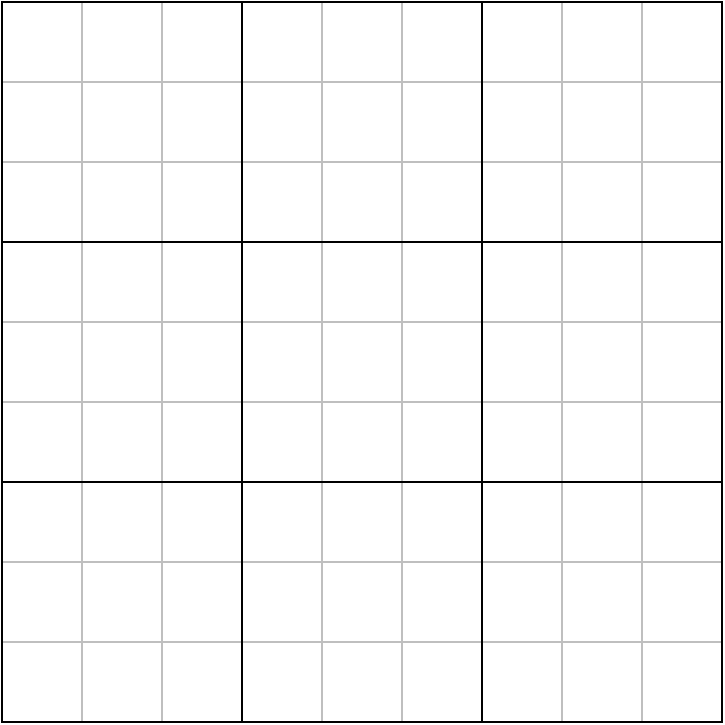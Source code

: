 <mxfile version="13.9.5" type="device"><diagram id="UZlwy3X2oGdAu3hXRvT0" name="9x9"><mxGraphModel dx="1052" dy="783" grid="1" gridSize="10" guides="1" tooltips="1" connect="1" arrows="1" fold="1" page="1" pageScale="1" pageWidth="850" pageHeight="1100" math="0" shadow="0"><root><mxCell id="0"/><mxCell id="1" parent="0"/><mxCell id="8lo00N7XmiDt_4n74tm5-143" value="" style="group" vertex="1" connectable="0" parent="1"><mxGeometry x="40" y="40" width="360" height="360" as="geometry"/></mxCell><mxCell id="8lo00N7XmiDt_4n74tm5-26" value="" style="group" vertex="1" connectable="0" parent="8lo00N7XmiDt_4n74tm5-143"><mxGeometry width="120" height="120" as="geometry"/></mxCell><mxCell id="8lo00N7XmiDt_4n74tm5-27" value="" style="group" vertex="1" connectable="0" parent="8lo00N7XmiDt_4n74tm5-26"><mxGeometry width="120" height="40" as="geometry"/></mxCell><mxCell id="8lo00N7XmiDt_4n74tm5-28" value="" style="whiteSpace=wrap;html=1;aspect=fixed;strokeColor=#BFBFBF;" vertex="1" parent="8lo00N7XmiDt_4n74tm5-27"><mxGeometry width="40" height="40" as="geometry"/></mxCell><mxCell id="8lo00N7XmiDt_4n74tm5-29" value="" style="whiteSpace=wrap;html=1;aspect=fixed;strokeColor=#BFBFBF;" vertex="1" parent="8lo00N7XmiDt_4n74tm5-27"><mxGeometry x="40" width="40" height="40" as="geometry"/></mxCell><mxCell id="8lo00N7XmiDt_4n74tm5-30" value="" style="whiteSpace=wrap;html=1;aspect=fixed;strokeColor=#BFBFBF;" vertex="1" parent="8lo00N7XmiDt_4n74tm5-27"><mxGeometry x="80" width="40" height="40" as="geometry"/></mxCell><mxCell id="8lo00N7XmiDt_4n74tm5-31" value="" style="group" vertex="1" connectable="0" parent="8lo00N7XmiDt_4n74tm5-26"><mxGeometry y="40" width="120" height="40" as="geometry"/></mxCell><mxCell id="8lo00N7XmiDt_4n74tm5-32" value="" style="whiteSpace=wrap;html=1;aspect=fixed;strokeColor=#BFBFBF;" vertex="1" parent="8lo00N7XmiDt_4n74tm5-31"><mxGeometry width="40" height="40" as="geometry"/></mxCell><mxCell id="8lo00N7XmiDt_4n74tm5-33" value="" style="whiteSpace=wrap;html=1;aspect=fixed;strokeColor=#BFBFBF;" vertex="1" parent="8lo00N7XmiDt_4n74tm5-31"><mxGeometry x="40" width="40" height="40" as="geometry"/></mxCell><mxCell id="8lo00N7XmiDt_4n74tm5-34" value="" style="whiteSpace=wrap;html=1;aspect=fixed;strokeColor=#BFBFBF;" vertex="1" parent="8lo00N7XmiDt_4n74tm5-31"><mxGeometry x="80" width="40" height="40" as="geometry"/></mxCell><mxCell id="8lo00N7XmiDt_4n74tm5-35" value="" style="group" vertex="1" connectable="0" parent="8lo00N7XmiDt_4n74tm5-26"><mxGeometry y="80" width="120" height="40" as="geometry"/></mxCell><mxCell id="8lo00N7XmiDt_4n74tm5-36" value="" style="whiteSpace=wrap;html=1;aspect=fixed;strokeColor=#BFBFBF;" vertex="1" parent="8lo00N7XmiDt_4n74tm5-35"><mxGeometry width="40" height="40" as="geometry"/></mxCell><mxCell id="8lo00N7XmiDt_4n74tm5-37" value="" style="whiteSpace=wrap;html=1;aspect=fixed;strokeColor=#BFBFBF;" vertex="1" parent="8lo00N7XmiDt_4n74tm5-35"><mxGeometry x="40" width="40" height="40" as="geometry"/></mxCell><mxCell id="8lo00N7XmiDt_4n74tm5-38" value="" style="whiteSpace=wrap;html=1;aspect=fixed;strokeColor=#BFBFBF;" vertex="1" parent="8lo00N7XmiDt_4n74tm5-35"><mxGeometry x="80" width="40" height="40" as="geometry"/></mxCell><mxCell id="8lo00N7XmiDt_4n74tm5-39" value="" style="group" vertex="1" connectable="0" parent="8lo00N7XmiDt_4n74tm5-143"><mxGeometry x="120" width="120" height="120" as="geometry"/></mxCell><mxCell id="8lo00N7XmiDt_4n74tm5-40" value="" style="group" vertex="1" connectable="0" parent="8lo00N7XmiDt_4n74tm5-39"><mxGeometry width="120" height="40" as="geometry"/></mxCell><mxCell id="8lo00N7XmiDt_4n74tm5-41" value="" style="whiteSpace=wrap;html=1;aspect=fixed;strokeColor=#BFBFBF;" vertex="1" parent="8lo00N7XmiDt_4n74tm5-40"><mxGeometry width="40" height="40" as="geometry"/></mxCell><mxCell id="8lo00N7XmiDt_4n74tm5-42" value="" style="whiteSpace=wrap;html=1;aspect=fixed;strokeColor=#BFBFBF;" vertex="1" parent="8lo00N7XmiDt_4n74tm5-40"><mxGeometry x="40" width="40" height="40" as="geometry"/></mxCell><mxCell id="8lo00N7XmiDt_4n74tm5-43" value="" style="whiteSpace=wrap;html=1;aspect=fixed;strokeColor=#BFBFBF;" vertex="1" parent="8lo00N7XmiDt_4n74tm5-40"><mxGeometry x="80" width="40" height="40" as="geometry"/></mxCell><mxCell id="8lo00N7XmiDt_4n74tm5-44" value="" style="group" vertex="1" connectable="0" parent="8lo00N7XmiDt_4n74tm5-39"><mxGeometry y="40" width="120" height="40" as="geometry"/></mxCell><mxCell id="8lo00N7XmiDt_4n74tm5-45" value="" style="whiteSpace=wrap;html=1;aspect=fixed;strokeColor=#BFBFBF;" vertex="1" parent="8lo00N7XmiDt_4n74tm5-44"><mxGeometry width="40" height="40" as="geometry"/></mxCell><mxCell id="8lo00N7XmiDt_4n74tm5-46" value="" style="whiteSpace=wrap;html=1;aspect=fixed;strokeColor=#BFBFBF;" vertex="1" parent="8lo00N7XmiDt_4n74tm5-44"><mxGeometry x="40" width="40" height="40" as="geometry"/></mxCell><mxCell id="8lo00N7XmiDt_4n74tm5-47" value="" style="whiteSpace=wrap;html=1;aspect=fixed;strokeColor=#BFBFBF;" vertex="1" parent="8lo00N7XmiDt_4n74tm5-44"><mxGeometry x="80" width="40" height="40" as="geometry"/></mxCell><mxCell id="8lo00N7XmiDt_4n74tm5-48" value="" style="group" vertex="1" connectable="0" parent="8lo00N7XmiDt_4n74tm5-39"><mxGeometry y="80" width="120" height="40" as="geometry"/></mxCell><mxCell id="8lo00N7XmiDt_4n74tm5-49" value="" style="whiteSpace=wrap;html=1;aspect=fixed;strokeColor=#BFBFBF;" vertex="1" parent="8lo00N7XmiDt_4n74tm5-48"><mxGeometry width="40" height="40" as="geometry"/></mxCell><mxCell id="8lo00N7XmiDt_4n74tm5-50" value="" style="whiteSpace=wrap;html=1;aspect=fixed;strokeColor=#BFBFBF;" vertex="1" parent="8lo00N7XmiDt_4n74tm5-48"><mxGeometry x="40" width="40" height="40" as="geometry"/></mxCell><mxCell id="8lo00N7XmiDt_4n74tm5-51" value="" style="whiteSpace=wrap;html=1;aspect=fixed;strokeColor=#BFBFBF;" vertex="1" parent="8lo00N7XmiDt_4n74tm5-48"><mxGeometry x="80" width="40" height="40" as="geometry"/></mxCell><mxCell id="8lo00N7XmiDt_4n74tm5-52" value="" style="group" vertex="1" connectable="0" parent="8lo00N7XmiDt_4n74tm5-143"><mxGeometry x="240" width="120" height="120" as="geometry"/></mxCell><mxCell id="8lo00N7XmiDt_4n74tm5-53" value="" style="group" vertex="1" connectable="0" parent="8lo00N7XmiDt_4n74tm5-52"><mxGeometry width="120" height="40" as="geometry"/></mxCell><mxCell id="8lo00N7XmiDt_4n74tm5-54" value="" style="whiteSpace=wrap;html=1;aspect=fixed;strokeColor=#BFBFBF;" vertex="1" parent="8lo00N7XmiDt_4n74tm5-53"><mxGeometry width="40" height="40" as="geometry"/></mxCell><mxCell id="8lo00N7XmiDt_4n74tm5-55" value="" style="whiteSpace=wrap;html=1;aspect=fixed;strokeColor=#BFBFBF;" vertex="1" parent="8lo00N7XmiDt_4n74tm5-53"><mxGeometry x="40" width="40" height="40" as="geometry"/></mxCell><mxCell id="8lo00N7XmiDt_4n74tm5-56" value="" style="whiteSpace=wrap;html=1;aspect=fixed;strokeColor=#BFBFBF;" vertex="1" parent="8lo00N7XmiDt_4n74tm5-53"><mxGeometry x="80" width="40" height="40" as="geometry"/></mxCell><mxCell id="8lo00N7XmiDt_4n74tm5-57" value="" style="group" vertex="1" connectable="0" parent="8lo00N7XmiDt_4n74tm5-52"><mxGeometry y="40" width="120" height="40" as="geometry"/></mxCell><mxCell id="8lo00N7XmiDt_4n74tm5-58" value="" style="whiteSpace=wrap;html=1;aspect=fixed;strokeColor=#BFBFBF;" vertex="1" parent="8lo00N7XmiDt_4n74tm5-57"><mxGeometry width="40" height="40" as="geometry"/></mxCell><mxCell id="8lo00N7XmiDt_4n74tm5-59" value="" style="whiteSpace=wrap;html=1;aspect=fixed;strokeColor=#BFBFBF;" vertex="1" parent="8lo00N7XmiDt_4n74tm5-57"><mxGeometry x="40" width="40" height="40" as="geometry"/></mxCell><mxCell id="8lo00N7XmiDt_4n74tm5-60" value="" style="whiteSpace=wrap;html=1;aspect=fixed;strokeColor=#BFBFBF;" vertex="1" parent="8lo00N7XmiDt_4n74tm5-57"><mxGeometry x="80" width="40" height="40" as="geometry"/></mxCell><mxCell id="8lo00N7XmiDt_4n74tm5-61" value="" style="group" vertex="1" connectable="0" parent="8lo00N7XmiDt_4n74tm5-52"><mxGeometry y="80" width="120" height="40" as="geometry"/></mxCell><mxCell id="8lo00N7XmiDt_4n74tm5-62" value="" style="whiteSpace=wrap;html=1;aspect=fixed;strokeColor=#BFBFBF;" vertex="1" parent="8lo00N7XmiDt_4n74tm5-61"><mxGeometry width="40" height="40" as="geometry"/></mxCell><mxCell id="8lo00N7XmiDt_4n74tm5-63" value="" style="whiteSpace=wrap;html=1;aspect=fixed;strokeColor=#BFBFBF;" vertex="1" parent="8lo00N7XmiDt_4n74tm5-61"><mxGeometry x="40" width="40" height="40" as="geometry"/></mxCell><mxCell id="8lo00N7XmiDt_4n74tm5-64" value="" style="whiteSpace=wrap;html=1;aspect=fixed;strokeColor=#BFBFBF;" vertex="1" parent="8lo00N7XmiDt_4n74tm5-61"><mxGeometry x="80" width="40" height="40" as="geometry"/></mxCell><mxCell id="8lo00N7XmiDt_4n74tm5-65" value="" style="group" vertex="1" connectable="0" parent="8lo00N7XmiDt_4n74tm5-143"><mxGeometry x="240" y="120" width="120" height="120" as="geometry"/></mxCell><mxCell id="8lo00N7XmiDt_4n74tm5-66" value="" style="group" vertex="1" connectable="0" parent="8lo00N7XmiDt_4n74tm5-65"><mxGeometry width="120" height="40" as="geometry"/></mxCell><mxCell id="8lo00N7XmiDt_4n74tm5-67" value="" style="whiteSpace=wrap;html=1;aspect=fixed;strokeColor=#BFBFBF;" vertex="1" parent="8lo00N7XmiDt_4n74tm5-66"><mxGeometry width="40" height="40" as="geometry"/></mxCell><mxCell id="8lo00N7XmiDt_4n74tm5-68" value="" style="whiteSpace=wrap;html=1;aspect=fixed;strokeColor=#BFBFBF;" vertex="1" parent="8lo00N7XmiDt_4n74tm5-66"><mxGeometry x="40" width="40" height="40" as="geometry"/></mxCell><mxCell id="8lo00N7XmiDt_4n74tm5-69" value="" style="whiteSpace=wrap;html=1;aspect=fixed;strokeColor=#BFBFBF;" vertex="1" parent="8lo00N7XmiDt_4n74tm5-66"><mxGeometry x="80" width="40" height="40" as="geometry"/></mxCell><mxCell id="8lo00N7XmiDt_4n74tm5-70" value="" style="group" vertex="1" connectable="0" parent="8lo00N7XmiDt_4n74tm5-65"><mxGeometry y="40" width="120" height="40" as="geometry"/></mxCell><mxCell id="8lo00N7XmiDt_4n74tm5-71" value="" style="whiteSpace=wrap;html=1;aspect=fixed;strokeColor=#BFBFBF;" vertex="1" parent="8lo00N7XmiDt_4n74tm5-70"><mxGeometry width="40" height="40" as="geometry"/></mxCell><mxCell id="8lo00N7XmiDt_4n74tm5-72" value="" style="whiteSpace=wrap;html=1;aspect=fixed;strokeColor=#BFBFBF;" vertex="1" parent="8lo00N7XmiDt_4n74tm5-70"><mxGeometry x="40" width="40" height="40" as="geometry"/></mxCell><mxCell id="8lo00N7XmiDt_4n74tm5-73" value="" style="whiteSpace=wrap;html=1;aspect=fixed;strokeColor=#BFBFBF;" vertex="1" parent="8lo00N7XmiDt_4n74tm5-70"><mxGeometry x="80" width="40" height="40" as="geometry"/></mxCell><mxCell id="8lo00N7XmiDt_4n74tm5-74" value="" style="group" vertex="1" connectable="0" parent="8lo00N7XmiDt_4n74tm5-65"><mxGeometry y="80" width="120" height="40" as="geometry"/></mxCell><mxCell id="8lo00N7XmiDt_4n74tm5-75" value="" style="whiteSpace=wrap;html=1;aspect=fixed;strokeColor=#BFBFBF;" vertex="1" parent="8lo00N7XmiDt_4n74tm5-74"><mxGeometry width="40" height="40" as="geometry"/></mxCell><mxCell id="8lo00N7XmiDt_4n74tm5-76" value="" style="whiteSpace=wrap;html=1;aspect=fixed;strokeColor=#BFBFBF;" vertex="1" parent="8lo00N7XmiDt_4n74tm5-74"><mxGeometry x="40" width="40" height="40" as="geometry"/></mxCell><mxCell id="8lo00N7XmiDt_4n74tm5-77" value="" style="whiteSpace=wrap;html=1;aspect=fixed;strokeColor=#BFBFBF;" vertex="1" parent="8lo00N7XmiDt_4n74tm5-74"><mxGeometry x="80" width="40" height="40" as="geometry"/></mxCell><mxCell id="8lo00N7XmiDt_4n74tm5-78" value="" style="group" vertex="1" connectable="0" parent="8lo00N7XmiDt_4n74tm5-143"><mxGeometry x="120" y="120" width="120" height="120" as="geometry"/></mxCell><mxCell id="8lo00N7XmiDt_4n74tm5-79" value="" style="group" vertex="1" connectable="0" parent="8lo00N7XmiDt_4n74tm5-78"><mxGeometry width="120" height="40" as="geometry"/></mxCell><mxCell id="8lo00N7XmiDt_4n74tm5-80" value="" style="whiteSpace=wrap;html=1;aspect=fixed;strokeColor=#BFBFBF;" vertex="1" parent="8lo00N7XmiDt_4n74tm5-79"><mxGeometry width="40" height="40" as="geometry"/></mxCell><mxCell id="8lo00N7XmiDt_4n74tm5-81" value="" style="whiteSpace=wrap;html=1;aspect=fixed;strokeColor=#BFBFBF;" vertex="1" parent="8lo00N7XmiDt_4n74tm5-79"><mxGeometry x="40" width="40" height="40" as="geometry"/></mxCell><mxCell id="8lo00N7XmiDt_4n74tm5-82" value="" style="whiteSpace=wrap;html=1;aspect=fixed;strokeColor=#BFBFBF;" vertex="1" parent="8lo00N7XmiDt_4n74tm5-79"><mxGeometry x="80" width="40" height="40" as="geometry"/></mxCell><mxCell id="8lo00N7XmiDt_4n74tm5-83" value="" style="group" vertex="1" connectable="0" parent="8lo00N7XmiDt_4n74tm5-78"><mxGeometry y="40" width="120" height="40" as="geometry"/></mxCell><mxCell id="8lo00N7XmiDt_4n74tm5-84" value="" style="whiteSpace=wrap;html=1;aspect=fixed;strokeColor=#BFBFBF;" vertex="1" parent="8lo00N7XmiDt_4n74tm5-83"><mxGeometry width="40" height="40" as="geometry"/></mxCell><mxCell id="8lo00N7XmiDt_4n74tm5-85" value="" style="whiteSpace=wrap;html=1;aspect=fixed;strokeColor=#BFBFBF;" vertex="1" parent="8lo00N7XmiDt_4n74tm5-83"><mxGeometry x="40" width="40" height="40" as="geometry"/></mxCell><mxCell id="8lo00N7XmiDt_4n74tm5-86" value="" style="whiteSpace=wrap;html=1;aspect=fixed;strokeColor=#BFBFBF;" vertex="1" parent="8lo00N7XmiDt_4n74tm5-83"><mxGeometry x="80" width="40" height="40" as="geometry"/></mxCell><mxCell id="8lo00N7XmiDt_4n74tm5-87" value="" style="group" vertex="1" connectable="0" parent="8lo00N7XmiDt_4n74tm5-78"><mxGeometry y="80" width="120" height="40" as="geometry"/></mxCell><mxCell id="8lo00N7XmiDt_4n74tm5-88" value="" style="whiteSpace=wrap;html=1;aspect=fixed;strokeColor=#BFBFBF;" vertex="1" parent="8lo00N7XmiDt_4n74tm5-87"><mxGeometry width="40" height="40" as="geometry"/></mxCell><mxCell id="8lo00N7XmiDt_4n74tm5-89" value="" style="whiteSpace=wrap;html=1;aspect=fixed;strokeColor=#BFBFBF;" vertex="1" parent="8lo00N7XmiDt_4n74tm5-87"><mxGeometry x="40" width="40" height="40" as="geometry"/></mxCell><mxCell id="8lo00N7XmiDt_4n74tm5-90" value="" style="whiteSpace=wrap;html=1;aspect=fixed;strokeColor=#BFBFBF;" vertex="1" parent="8lo00N7XmiDt_4n74tm5-87"><mxGeometry x="80" width="40" height="40" as="geometry"/></mxCell><mxCell id="8lo00N7XmiDt_4n74tm5-91" value="" style="group" vertex="1" connectable="0" parent="8lo00N7XmiDt_4n74tm5-143"><mxGeometry y="120" width="120" height="120" as="geometry"/></mxCell><mxCell id="8lo00N7XmiDt_4n74tm5-92" value="" style="group" vertex="1" connectable="0" parent="8lo00N7XmiDt_4n74tm5-91"><mxGeometry width="120" height="40" as="geometry"/></mxCell><mxCell id="8lo00N7XmiDt_4n74tm5-93" value="" style="whiteSpace=wrap;html=1;aspect=fixed;strokeColor=#BFBFBF;" vertex="1" parent="8lo00N7XmiDt_4n74tm5-92"><mxGeometry width="40" height="40" as="geometry"/></mxCell><mxCell id="8lo00N7XmiDt_4n74tm5-94" value="" style="whiteSpace=wrap;html=1;aspect=fixed;strokeColor=#BFBFBF;" vertex="1" parent="8lo00N7XmiDt_4n74tm5-92"><mxGeometry x="40" width="40" height="40" as="geometry"/></mxCell><mxCell id="8lo00N7XmiDt_4n74tm5-95" value="" style="whiteSpace=wrap;html=1;aspect=fixed;strokeColor=#BFBFBF;" vertex="1" parent="8lo00N7XmiDt_4n74tm5-92"><mxGeometry x="80" width="40" height="40" as="geometry"/></mxCell><mxCell id="8lo00N7XmiDt_4n74tm5-96" value="" style="group" vertex="1" connectable="0" parent="8lo00N7XmiDt_4n74tm5-91"><mxGeometry y="40" width="120" height="40" as="geometry"/></mxCell><mxCell id="8lo00N7XmiDt_4n74tm5-97" value="" style="whiteSpace=wrap;html=1;aspect=fixed;strokeColor=#BFBFBF;" vertex="1" parent="8lo00N7XmiDt_4n74tm5-96"><mxGeometry width="40" height="40" as="geometry"/></mxCell><mxCell id="8lo00N7XmiDt_4n74tm5-98" value="" style="whiteSpace=wrap;html=1;aspect=fixed;strokeColor=#BFBFBF;" vertex="1" parent="8lo00N7XmiDt_4n74tm5-96"><mxGeometry x="40" width="40" height="40" as="geometry"/></mxCell><mxCell id="8lo00N7XmiDt_4n74tm5-99" value="" style="whiteSpace=wrap;html=1;aspect=fixed;strokeColor=#BFBFBF;" vertex="1" parent="8lo00N7XmiDt_4n74tm5-96"><mxGeometry x="80" width="40" height="40" as="geometry"/></mxCell><mxCell id="8lo00N7XmiDt_4n74tm5-100" value="" style="group" vertex="1" connectable="0" parent="8lo00N7XmiDt_4n74tm5-91"><mxGeometry y="80" width="120" height="40" as="geometry"/></mxCell><mxCell id="8lo00N7XmiDt_4n74tm5-101" value="" style="whiteSpace=wrap;html=1;aspect=fixed;strokeColor=#BFBFBF;" vertex="1" parent="8lo00N7XmiDt_4n74tm5-100"><mxGeometry width="40" height="40" as="geometry"/></mxCell><mxCell id="8lo00N7XmiDt_4n74tm5-102" value="" style="whiteSpace=wrap;html=1;aspect=fixed;strokeColor=#BFBFBF;" vertex="1" parent="8lo00N7XmiDt_4n74tm5-100"><mxGeometry x="40" width="40" height="40" as="geometry"/></mxCell><mxCell id="8lo00N7XmiDt_4n74tm5-103" value="" style="whiteSpace=wrap;html=1;aspect=fixed;strokeColor=#BFBFBF;" vertex="1" parent="8lo00N7XmiDt_4n74tm5-100"><mxGeometry x="80" width="40" height="40" as="geometry"/></mxCell><mxCell id="8lo00N7XmiDt_4n74tm5-104" value="" style="group" vertex="1" connectable="0" parent="8lo00N7XmiDt_4n74tm5-143"><mxGeometry y="240" width="120" height="120" as="geometry"/></mxCell><mxCell id="8lo00N7XmiDt_4n74tm5-105" value="" style="group" vertex="1" connectable="0" parent="8lo00N7XmiDt_4n74tm5-104"><mxGeometry width="120" height="40" as="geometry"/></mxCell><mxCell id="8lo00N7XmiDt_4n74tm5-106" value="" style="whiteSpace=wrap;html=1;aspect=fixed;strokeColor=#BFBFBF;" vertex="1" parent="8lo00N7XmiDt_4n74tm5-105"><mxGeometry width="40" height="40" as="geometry"/></mxCell><mxCell id="8lo00N7XmiDt_4n74tm5-107" value="" style="whiteSpace=wrap;html=1;aspect=fixed;strokeColor=#BFBFBF;" vertex="1" parent="8lo00N7XmiDt_4n74tm5-105"><mxGeometry x="40" width="40" height="40" as="geometry"/></mxCell><mxCell id="8lo00N7XmiDt_4n74tm5-108" value="" style="whiteSpace=wrap;html=1;aspect=fixed;strokeColor=#BFBFBF;" vertex="1" parent="8lo00N7XmiDt_4n74tm5-105"><mxGeometry x="80" width="40" height="40" as="geometry"/></mxCell><mxCell id="8lo00N7XmiDt_4n74tm5-109" value="" style="group" vertex="1" connectable="0" parent="8lo00N7XmiDt_4n74tm5-104"><mxGeometry y="40" width="120" height="40" as="geometry"/></mxCell><mxCell id="8lo00N7XmiDt_4n74tm5-110" value="" style="whiteSpace=wrap;html=1;aspect=fixed;strokeColor=#BFBFBF;" vertex="1" parent="8lo00N7XmiDt_4n74tm5-109"><mxGeometry width="40" height="40" as="geometry"/></mxCell><mxCell id="8lo00N7XmiDt_4n74tm5-111" value="" style="whiteSpace=wrap;html=1;aspect=fixed;strokeColor=#BFBFBF;" vertex="1" parent="8lo00N7XmiDt_4n74tm5-109"><mxGeometry x="40" width="40" height="40" as="geometry"/></mxCell><mxCell id="8lo00N7XmiDt_4n74tm5-112" value="" style="whiteSpace=wrap;html=1;aspect=fixed;strokeColor=#BFBFBF;" vertex="1" parent="8lo00N7XmiDt_4n74tm5-109"><mxGeometry x="80" width="40" height="40" as="geometry"/></mxCell><mxCell id="8lo00N7XmiDt_4n74tm5-113" value="" style="group" vertex="1" connectable="0" parent="8lo00N7XmiDt_4n74tm5-104"><mxGeometry y="80" width="120" height="40" as="geometry"/></mxCell><mxCell id="8lo00N7XmiDt_4n74tm5-114" value="" style="whiteSpace=wrap;html=1;aspect=fixed;strokeColor=#BFBFBF;" vertex="1" parent="8lo00N7XmiDt_4n74tm5-113"><mxGeometry width="40" height="40" as="geometry"/></mxCell><mxCell id="8lo00N7XmiDt_4n74tm5-115" value="" style="whiteSpace=wrap;html=1;aspect=fixed;strokeColor=#BFBFBF;" vertex="1" parent="8lo00N7XmiDt_4n74tm5-113"><mxGeometry x="40" width="40" height="40" as="geometry"/></mxCell><mxCell id="8lo00N7XmiDt_4n74tm5-116" value="" style="whiteSpace=wrap;html=1;aspect=fixed;strokeColor=#BFBFBF;" vertex="1" parent="8lo00N7XmiDt_4n74tm5-113"><mxGeometry x="80" width="40" height="40" as="geometry"/></mxCell><mxCell id="8lo00N7XmiDt_4n74tm5-117" value="" style="group" vertex="1" connectable="0" parent="8lo00N7XmiDt_4n74tm5-143"><mxGeometry x="120" y="240" width="120" height="120" as="geometry"/></mxCell><mxCell id="8lo00N7XmiDt_4n74tm5-118" value="" style="group" vertex="1" connectable="0" parent="8lo00N7XmiDt_4n74tm5-117"><mxGeometry width="120" height="40" as="geometry"/></mxCell><mxCell id="8lo00N7XmiDt_4n74tm5-119" value="" style="whiteSpace=wrap;html=1;aspect=fixed;strokeColor=#BFBFBF;" vertex="1" parent="8lo00N7XmiDt_4n74tm5-118"><mxGeometry width="40" height="40" as="geometry"/></mxCell><mxCell id="8lo00N7XmiDt_4n74tm5-120" value="" style="whiteSpace=wrap;html=1;aspect=fixed;strokeColor=#BFBFBF;" vertex="1" parent="8lo00N7XmiDt_4n74tm5-118"><mxGeometry x="40" width="40" height="40" as="geometry"/></mxCell><mxCell id="8lo00N7XmiDt_4n74tm5-121" value="" style="whiteSpace=wrap;html=1;aspect=fixed;strokeColor=#BFBFBF;" vertex="1" parent="8lo00N7XmiDt_4n74tm5-118"><mxGeometry x="80" width="40" height="40" as="geometry"/></mxCell><mxCell id="8lo00N7XmiDt_4n74tm5-122" value="" style="group" vertex="1" connectable="0" parent="8lo00N7XmiDt_4n74tm5-117"><mxGeometry y="40" width="120" height="40" as="geometry"/></mxCell><mxCell id="8lo00N7XmiDt_4n74tm5-123" value="" style="whiteSpace=wrap;html=1;aspect=fixed;strokeColor=#BFBFBF;" vertex="1" parent="8lo00N7XmiDt_4n74tm5-122"><mxGeometry width="40" height="40" as="geometry"/></mxCell><mxCell id="8lo00N7XmiDt_4n74tm5-124" value="" style="whiteSpace=wrap;html=1;aspect=fixed;strokeColor=#BFBFBF;" vertex="1" parent="8lo00N7XmiDt_4n74tm5-122"><mxGeometry x="40" width="40" height="40" as="geometry"/></mxCell><mxCell id="8lo00N7XmiDt_4n74tm5-125" value="" style="whiteSpace=wrap;html=1;aspect=fixed;strokeColor=#BFBFBF;" vertex="1" parent="8lo00N7XmiDt_4n74tm5-122"><mxGeometry x="80" width="40" height="40" as="geometry"/></mxCell><mxCell id="8lo00N7XmiDt_4n74tm5-126" value="" style="group" vertex="1" connectable="0" parent="8lo00N7XmiDt_4n74tm5-117"><mxGeometry y="80" width="120" height="40" as="geometry"/></mxCell><mxCell id="8lo00N7XmiDt_4n74tm5-127" value="" style="whiteSpace=wrap;html=1;aspect=fixed;strokeColor=#BFBFBF;" vertex="1" parent="8lo00N7XmiDt_4n74tm5-126"><mxGeometry width="40" height="40" as="geometry"/></mxCell><mxCell id="8lo00N7XmiDt_4n74tm5-128" value="" style="whiteSpace=wrap;html=1;aspect=fixed;strokeColor=#BFBFBF;" vertex="1" parent="8lo00N7XmiDt_4n74tm5-126"><mxGeometry x="40" width="40" height="40" as="geometry"/></mxCell><mxCell id="8lo00N7XmiDt_4n74tm5-129" value="" style="whiteSpace=wrap;html=1;aspect=fixed;strokeColor=#BFBFBF;" vertex="1" parent="8lo00N7XmiDt_4n74tm5-126"><mxGeometry x="80" width="40" height="40" as="geometry"/></mxCell><mxCell id="8lo00N7XmiDt_4n74tm5-130" value="" style="group" vertex="1" connectable="0" parent="8lo00N7XmiDt_4n74tm5-143"><mxGeometry x="240" y="240" width="120" height="120" as="geometry"/></mxCell><mxCell id="8lo00N7XmiDt_4n74tm5-131" value="" style="group" vertex="1" connectable="0" parent="8lo00N7XmiDt_4n74tm5-130"><mxGeometry width="120" height="40" as="geometry"/></mxCell><mxCell id="8lo00N7XmiDt_4n74tm5-132" value="" style="whiteSpace=wrap;html=1;aspect=fixed;strokeColor=#BFBFBF;" vertex="1" parent="8lo00N7XmiDt_4n74tm5-131"><mxGeometry width="40" height="40" as="geometry"/></mxCell><mxCell id="8lo00N7XmiDt_4n74tm5-133" value="" style="whiteSpace=wrap;html=1;aspect=fixed;strokeColor=#BFBFBF;" vertex="1" parent="8lo00N7XmiDt_4n74tm5-131"><mxGeometry x="40" width="40" height="40" as="geometry"/></mxCell><mxCell id="8lo00N7XmiDt_4n74tm5-134" value="" style="whiteSpace=wrap;html=1;aspect=fixed;strokeColor=#BFBFBF;" vertex="1" parent="8lo00N7XmiDt_4n74tm5-131"><mxGeometry x="80" width="40" height="40" as="geometry"/></mxCell><mxCell id="8lo00N7XmiDt_4n74tm5-135" value="" style="group" vertex="1" connectable="0" parent="8lo00N7XmiDt_4n74tm5-130"><mxGeometry y="40" width="120" height="40" as="geometry"/></mxCell><mxCell id="8lo00N7XmiDt_4n74tm5-136" value="" style="whiteSpace=wrap;html=1;aspect=fixed;strokeColor=#BFBFBF;" vertex="1" parent="8lo00N7XmiDt_4n74tm5-135"><mxGeometry width="40" height="40" as="geometry"/></mxCell><mxCell id="8lo00N7XmiDt_4n74tm5-137" value="" style="whiteSpace=wrap;html=1;aspect=fixed;strokeColor=#BFBFBF;" vertex="1" parent="8lo00N7XmiDt_4n74tm5-135"><mxGeometry x="40" width="40" height="40" as="geometry"/></mxCell><mxCell id="8lo00N7XmiDt_4n74tm5-138" value="" style="whiteSpace=wrap;html=1;aspect=fixed;strokeColor=#BFBFBF;" vertex="1" parent="8lo00N7XmiDt_4n74tm5-135"><mxGeometry x="80" width="40" height="40" as="geometry"/></mxCell><mxCell id="8lo00N7XmiDt_4n74tm5-139" value="" style="group" vertex="1" connectable="0" parent="8lo00N7XmiDt_4n74tm5-130"><mxGeometry y="80" width="120" height="40" as="geometry"/></mxCell><mxCell id="8lo00N7XmiDt_4n74tm5-140" value="" style="whiteSpace=wrap;html=1;aspect=fixed;strokeColor=#BFBFBF;" vertex="1" parent="8lo00N7XmiDt_4n74tm5-139"><mxGeometry width="40" height="40" as="geometry"/></mxCell><mxCell id="8lo00N7XmiDt_4n74tm5-141" value="" style="whiteSpace=wrap;html=1;aspect=fixed;strokeColor=#BFBFBF;" vertex="1" parent="8lo00N7XmiDt_4n74tm5-139"><mxGeometry x="40" width="40" height="40" as="geometry"/></mxCell><mxCell id="8lo00N7XmiDt_4n74tm5-142" value="" style="whiteSpace=wrap;html=1;aspect=fixed;strokeColor=#BFBFBF;" vertex="1" parent="8lo00N7XmiDt_4n74tm5-139"><mxGeometry x="80" width="40" height="40" as="geometry"/></mxCell><mxCell id="8lo00N7XmiDt_4n74tm5-1" value="" style="whiteSpace=wrap;html=1;aspect=fixed;fillColor=none;" vertex="1" parent="1"><mxGeometry x="40" y="40" width="120" height="120" as="geometry"/></mxCell><mxCell id="8lo00N7XmiDt_4n74tm5-2" value="" style="whiteSpace=wrap;html=1;aspect=fixed;fillColor=none;" vertex="1" parent="1"><mxGeometry x="40" y="160" width="120" height="120" as="geometry"/></mxCell><mxCell id="8lo00N7XmiDt_4n74tm5-3" value="" style="whiteSpace=wrap;html=1;aspect=fixed;fillColor=none;" vertex="1" parent="1"><mxGeometry x="160" y="160" width="120" height="120" as="geometry"/></mxCell><mxCell id="8lo00N7XmiDt_4n74tm5-4" value="" style="whiteSpace=wrap;html=1;aspect=fixed;fillColor=none;" vertex="1" parent="1"><mxGeometry x="160" y="40" width="120" height="120" as="geometry"/></mxCell><mxCell id="8lo00N7XmiDt_4n74tm5-5" value="" style="whiteSpace=wrap;html=1;aspect=fixed;fillColor=none;" vertex="1" parent="1"><mxGeometry x="280" y="40" width="120" height="120" as="geometry"/></mxCell><mxCell id="8lo00N7XmiDt_4n74tm5-6" value="" style="whiteSpace=wrap;html=1;aspect=fixed;fillColor=none;" vertex="1" parent="1"><mxGeometry x="280" y="160" width="120" height="120" as="geometry"/></mxCell><mxCell id="8lo00N7XmiDt_4n74tm5-7" value="" style="whiteSpace=wrap;html=1;aspect=fixed;fillColor=none;" vertex="1" parent="1"><mxGeometry x="280" y="280" width="120" height="120" as="geometry"/></mxCell><mxCell id="8lo00N7XmiDt_4n74tm5-8" value="" style="whiteSpace=wrap;html=1;aspect=fixed;fillColor=none;" vertex="1" parent="1"><mxGeometry x="160" y="280" width="120" height="120" as="geometry"/></mxCell><mxCell id="8lo00N7XmiDt_4n74tm5-9" value="" style="whiteSpace=wrap;html=1;aspect=fixed;fillColor=none;" vertex="1" parent="1"><mxGeometry x="40" y="280" width="120" height="120" as="geometry"/></mxCell></root></mxGraphModel></diagram></mxfile>
